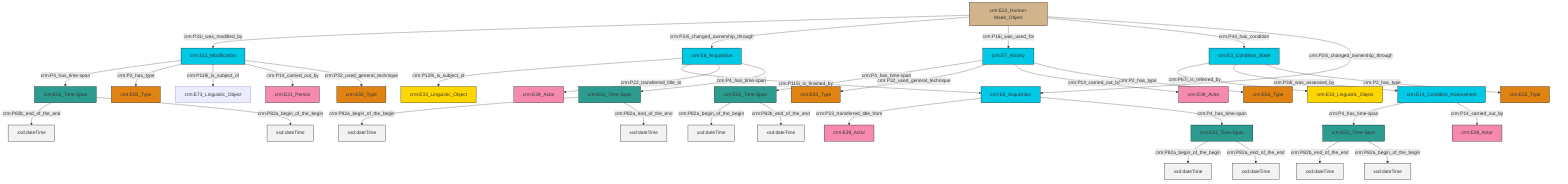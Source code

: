 graph TD
classDef Literal fill:#f2f2f2,stroke:#000000;
classDef CRM_Entity fill:#FFFFFF,stroke:#000000;
classDef Temporal_Entity fill:#00C9E6, stroke:#000000;
classDef Type fill:#E18312, stroke:#000000;
classDef Time-Span fill:#2C9C91, stroke:#000000;
classDef Appellation fill:#FFEB7F, stroke:#000000;
classDef Place fill:#008836, stroke:#000000;
classDef Persistent_Item fill:#B266B2, stroke:#000000;
classDef Conceptual_Object fill:#FFD700, stroke:#000000;
classDef Physical_Thing fill:#D2B48C, stroke:#000000;
classDef Actor fill:#f58aad, stroke:#000000;
classDef PC_Classes fill:#4ce600, stroke:#000000;
classDef Multi fill:#cccccc,stroke:#000000;

2["crm:E11_Modification"]:::Temporal_Entity -->|crm:P4_has_time-span| 3["crm:E52_Time-Span"]:::Time-Span
4["crm:E3_Condition_State"]:::Temporal_Entity -->|crm:P67i_is_referred_by| 5["crm:E33_Linguistic_Object"]:::Conceptual_Object
8["crm:E7_Activity"]:::Temporal_Entity -->|crm:P4_has_time-span| 6["crm:E52_Time-Span"]:::Time-Span
9["crm:E8_Acquisition"]:::Temporal_Entity -->|crm:P129i_is_subject_of| 0["crm:E33_Linguistic_Object"]:::Conceptual_Object
8["crm:E7_Activity"]:::Temporal_Entity -->|crm:P32_used_general_technique| 10["crm:E55_Type"]:::Type
11["crm:E52_Time-Span"]:::Time-Span -->|crm:P82a_begin_of_the_begin| 12[xsd:dateTime]:::Literal
9["crm:E8_Acquisition"]:::Temporal_Entity -->|crm:P115i_is_finished_by| 13["crm:E8_Acquisition"]:::Temporal_Entity
6["crm:E52_Time-Span"]:::Time-Span -->|crm:P82a_begin_of_the_begin| 14[xsd:dateTime]:::Literal
13["crm:E8_Acquisition"]:::Temporal_Entity -->|crm:P23_transferred_title_from| 15["crm:E39_Actor"]:::Actor
8["crm:E7_Activity"]:::Temporal_Entity -->|crm:P14_carried_out_by| 16["crm:E39_Actor"]:::Actor
19["crm:E22_Human-Made_Object"]:::Physical_Thing -->|crm:P31i_was_modified_by| 2["crm:E11_Modification"]:::Temporal_Entity
21["crm:E52_Time-Span"]:::Time-Span -->|crm:P82a_begin_of_the_begin| 22[xsd:dateTime]:::Literal
6["crm:E52_Time-Span"]:::Time-Span -->|crm:P82b_end_of_the_end| 23[xsd:dateTime]:::Literal
26["crm:E52_Time-Span"]:::Time-Span -->|crm:P82b_end_of_the_end| 27[xsd:dateTime]:::Literal
13["crm:E8_Acquisition"]:::Temporal_Entity -->|crm:P4_has_time-span| 21["crm:E52_Time-Span"]:::Time-Span
19["crm:E22_Human-Made_Object"]:::Physical_Thing -->|crm:P24i_changed_ownership_through| 9["crm:E8_Acquisition"]:::Temporal_Entity
21["crm:E52_Time-Span"]:::Time-Span -->|crm:P82a_end_of_the_end| 31[xsd:dateTime]:::Literal
2["crm:E11_Modification"]:::Temporal_Entity -->|crm:P2_has_type| 32["crm:E55_Type"]:::Type
19["crm:E22_Human-Made_Object"]:::Physical_Thing -->|crm:P16i_was_used_for| 8["crm:E7_Activity"]:::Temporal_Entity
19["crm:E22_Human-Made_Object"]:::Physical_Thing -->|crm:P44_has_condition| 4["crm:E3_Condition_State"]:::Temporal_Entity
3["crm:E52_Time-Span"]:::Time-Span -->|crm:P82b_end_of_the_end| 34[xsd:dateTime]:::Literal
35["crm:E14_Condition_Assessment"]:::Temporal_Entity -->|crm:P4_has_time-span| 26["crm:E52_Time-Span"]:::Time-Span
2["crm:E11_Modification"]:::Temporal_Entity -->|crm:P119i_is_subject_of| 37["crm:E73_Linguistic_Object"]:::Default
35["crm:E14_Condition_Assessment"]:::Temporal_Entity -->|crm:P14_carried_out_by| 40["crm:E39_Actor"]:::Actor
9["crm:E8_Acquisition"]:::Temporal_Entity -->|crm:P22_transferred_title_to| 17["crm:E39_Actor"]:::Actor
3["crm:E52_Time-Span"]:::Time-Span -->|crm:P82a_begin_of_the_begin| 41[xsd:dateTime]:::Literal
8["crm:E7_Activity"]:::Temporal_Entity -->|crm:P2_has_type| 42["crm:E55_Type"]:::Type
4["crm:E3_Condition_State"]:::Temporal_Entity -->|crm:P34i_was_assessed_by| 35["crm:E14_Condition_Assessment"]:::Temporal_Entity
26["crm:E52_Time-Span"]:::Time-Span -->|crm:P82a_begin_of_the_begin| 43[xsd:dateTime]:::Literal
4["crm:E3_Condition_State"]:::Temporal_Entity -->|crm:P2_has_type| 44["crm:E55_Type"]:::Type
2["crm:E11_Modification"]:::Temporal_Entity -->|crm:P14_carried_out_by| 48["crm:E21_Person"]:::Actor
19["crm:E22_Human-Made_Object"]:::Physical_Thing -->|crm:P24i_changed_ownership_through| 13["crm:E8_Acquisition"]:::Temporal_Entity
2["crm:E11_Modification"]:::Temporal_Entity -->|crm:P32_used_general_technique| 24["crm:E55_Type"]:::Type
9["crm:E8_Acquisition"]:::Temporal_Entity -->|crm:P4_has_time-span| 11["crm:E52_Time-Span"]:::Time-Span
11["crm:E52_Time-Span"]:::Time-Span -->|crm:P82a_end_of_the_end| 55[xsd:dateTime]:::Literal